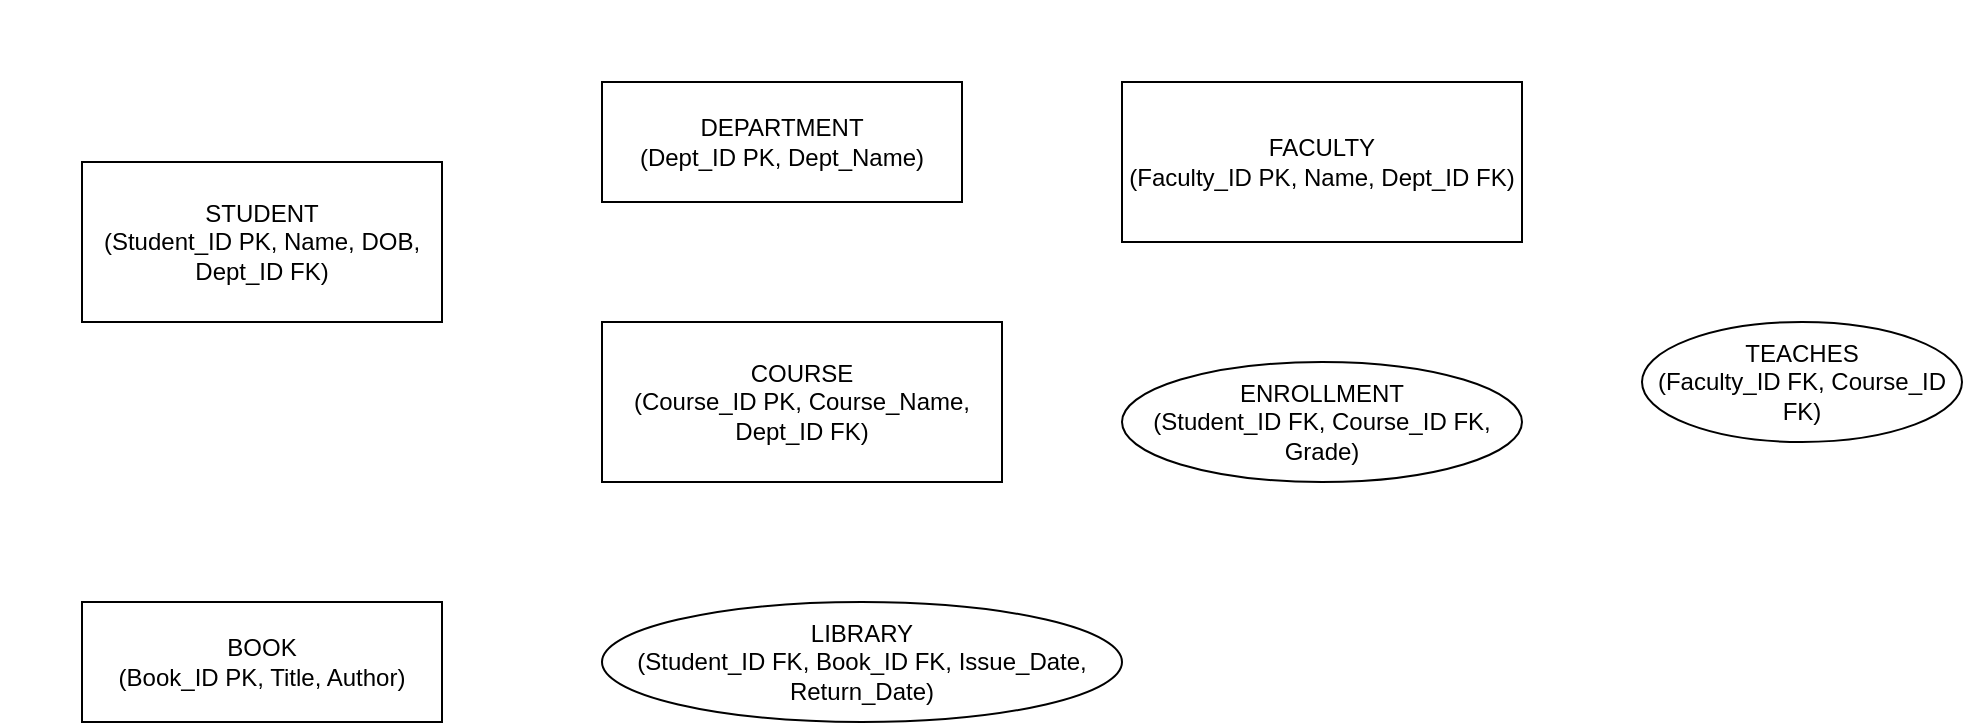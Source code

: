 <?xml version="1.0" encoding="UTF-8"?>
<mxfile>
  <diagram name="University ERD" id="university-erd">
    <mxGraphModel dx="1290" dy="794" grid="1" gridSize="10" guides="1" tooltips="1" connect="1" arrows="1" fold="1" page="1" pageScale="1" pageWidth="827" pageHeight="1169" math="0" shadow="0">
      <root>
        <mxCell id="0"/>
        <mxCell id="1" parent="0"/>

        <!-- Entities -->
        <mxCell id="student" value="STUDENT&#10;(Student_ID PK, Name, DOB, Dept_ID FK)" style="shape=rectangle;rounded=0;whiteSpace=wrap;html=1;" vertex="1" parent="1">
          <mxGeometry x="40" y="80" width="180" height="80" as="geometry"/>
        </mxCell>
        <mxCell id="department" value="DEPARTMENT&#10;(Dept_ID PK, Dept_Name)" style="shape=rectangle;rounded=0;whiteSpace=wrap;html=1;" vertex="1" parent="1">
          <mxGeometry x="300" y="40" width="180" height="60" as="geometry"/>
        </mxCell>
        <mxCell id="course" value="COURSE&#10;(Course_ID PK, Course_Name, Dept_ID FK)" style="shape=rectangle;rounded=0;whiteSpace=wrap;html=1;" vertex="1" parent="1">
          <mxGeometry x="300" y="160" width="200" height="80" as="geometry"/>
        </mxCell>
        <mxCell id="faculty" value="FACULTY&#10;(Faculty_ID PK, Name, Dept_ID FK)" style="shape=rectangle;rounded=0;whiteSpace=wrap;html=1;" vertex="1" parent="1">
          <mxGeometry x="560" y="40" width="200" height="80" as="geometry"/>
        </mxCell>
        <mxCell id="book" value="BOOK&#10;(Book_ID PK, Title, Author)" style="shape=rectangle;rounded=0;whiteSpace=wrap;html=1;" vertex="1" parent="1">
          <mxGeometry x="40" y="300" width="180" height="60" as="geometry"/>
        </mxCell>

        <!-- Relationships -->
        <mxCell id="enrollment" value="ENROLLMENT&#10;(Student_ID FK, Course_ID FK, Grade)" style="shape=ellipse;whiteSpace=wrap;html=1;" vertex="1" parent="1">
          <mxGeometry x="560" y="180" width="200" height="60" as="geometry"/>
        </mxCell>
        <mxCell id="teaches" value="TEACHES&#10;(Faculty_ID FK, Course_ID FK)" style="shape=ellipse;whiteSpace=wrap;html=1;" vertex="1" parent="1">
          <mxGeometry x="820" y="160" width="160" height="60" as="geometry"/>
        </mxCell>
        <mxCell id="library" value="LIBRARY&#10;(Student_ID FK, Book_ID FK, Issue_Date, Return_Date)" style="shape=ellipse;whiteSpace=wrap;html=1;" vertex="1" parent="1">
          <mxGeometry x="300" y="300" width="260" height="60" as="geometry"/>
        </mxCell>

        <!-- Edges -->
        <mxCell id="edge1" style="endArrow=none;html=1;" edge="1" parent="1" source="student" target="department"/>
        <mxCell id="edge2" style="endArrow=none;html=1;" edge="1" parent="1" source="course" target="department"/>
        <mxCell id="edge3" style="endArrow=none;html=1;" edge="1" parent="1" source="enrollment" target="student"/>
        <mxCell id="edge4" style="endArrow=none;html=1;" edge="1" parent="1" source="enrollment" target="course"/>
        <mxCell id="edge5" style="endArrow=none;html=1;" edge="1" parent="1" source="faculty" target="department"/>
        <mxCell id="edge6" style="endArrow=none;html=1;" edge="1" parent="1" source="teaches" target="faculty"/>
        <mxCell id="edge7" style="endArrow=none;html=1;" edge="1" parent="1" source="teaches" target="course"/>
        <mxCell id="edge8" style="endArrow=none;html=1;" edge="1" parent="1" source="library" target="student"/>
        <mxCell id="edge9" style="endArrow=none;html=1;" edge="1" parent="1" source="library" target="book"/>
      </root>
    </mxGraphModel>
  </diagram>
</mxfile>
